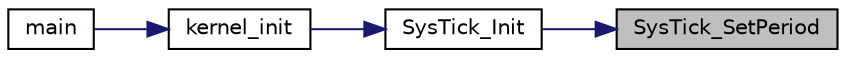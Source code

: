 digraph "SysTick_SetPeriod"
{
 // LATEX_PDF_SIZE
  edge [fontname="Helvetica",fontsize="10",labelfontname="Helvetica",labelfontsize="10"];
  node [fontname="Helvetica",fontsize="10",shape=record];
  rankdir="RL";
  Node1 [label="SysTick_SetPeriod",height=0.2,width=0.4,color="black", fillcolor="grey75", style="filled", fontcolor="black",tooltip="Sets the SysTick period."];
  Node1 -> Node2 [dir="back",color="midnightblue",fontsize="10",style="solid",fontname="Helvetica"];
  Node2 [label="SysTick_Init",height=0.2,width=0.4,color="black", fillcolor="white", style="filled",URL="$systick_8h.html#a4d05c51c1c1e6372e6e0cf89e018113f",tooltip="Initializes the sysTick driver & sets up the descriptor for the driver."];
  Node2 -> Node3 [dir="back",color="midnightblue",fontsize="10",style="solid",fontname="Helvetica"];
  Node3 [label="kernel_init",height=0.2,width=0.4,color="black", fillcolor="white", style="filled",URL="$k__handlers_8h.html#a3f19ffb1e6c83b6c0203fd69c0534437",tooltip="Initializes kernel data structures, drivers, and critical processes."];
  Node3 -> Node4 [dir="back",color="midnightblue",fontsize="10",style="solid",fontname="Helvetica"];
  Node4 [label="main",height=0.2,width=0.4,color="black", fillcolor="white", style="filled",URL="$main_8c.html#a840291bc02cba5474a4cb46a9b9566fe",tooltip="main.c"];
}
